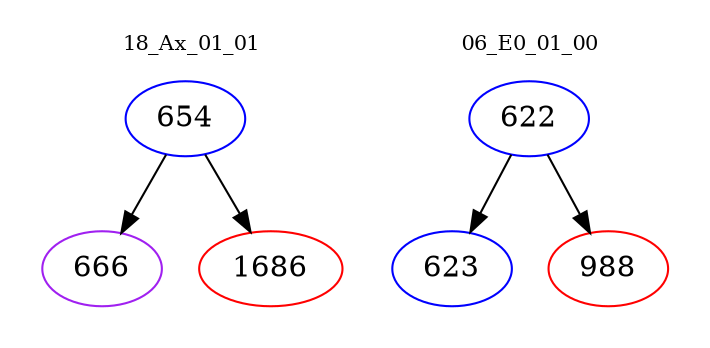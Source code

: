 digraph{
subgraph cluster_0 {
color = white
label = "18_Ax_01_01";
fontsize=10;
T0_654 [label="654", color="blue"]
T0_654 -> T0_666 [color="black"]
T0_666 [label="666", color="purple"]
T0_654 -> T0_1686 [color="black"]
T0_1686 [label="1686", color="red"]
}
subgraph cluster_1 {
color = white
label = "06_E0_01_00";
fontsize=10;
T1_622 [label="622", color="blue"]
T1_622 -> T1_623 [color="black"]
T1_623 [label="623", color="blue"]
T1_622 -> T1_988 [color="black"]
T1_988 [label="988", color="red"]
}
}
